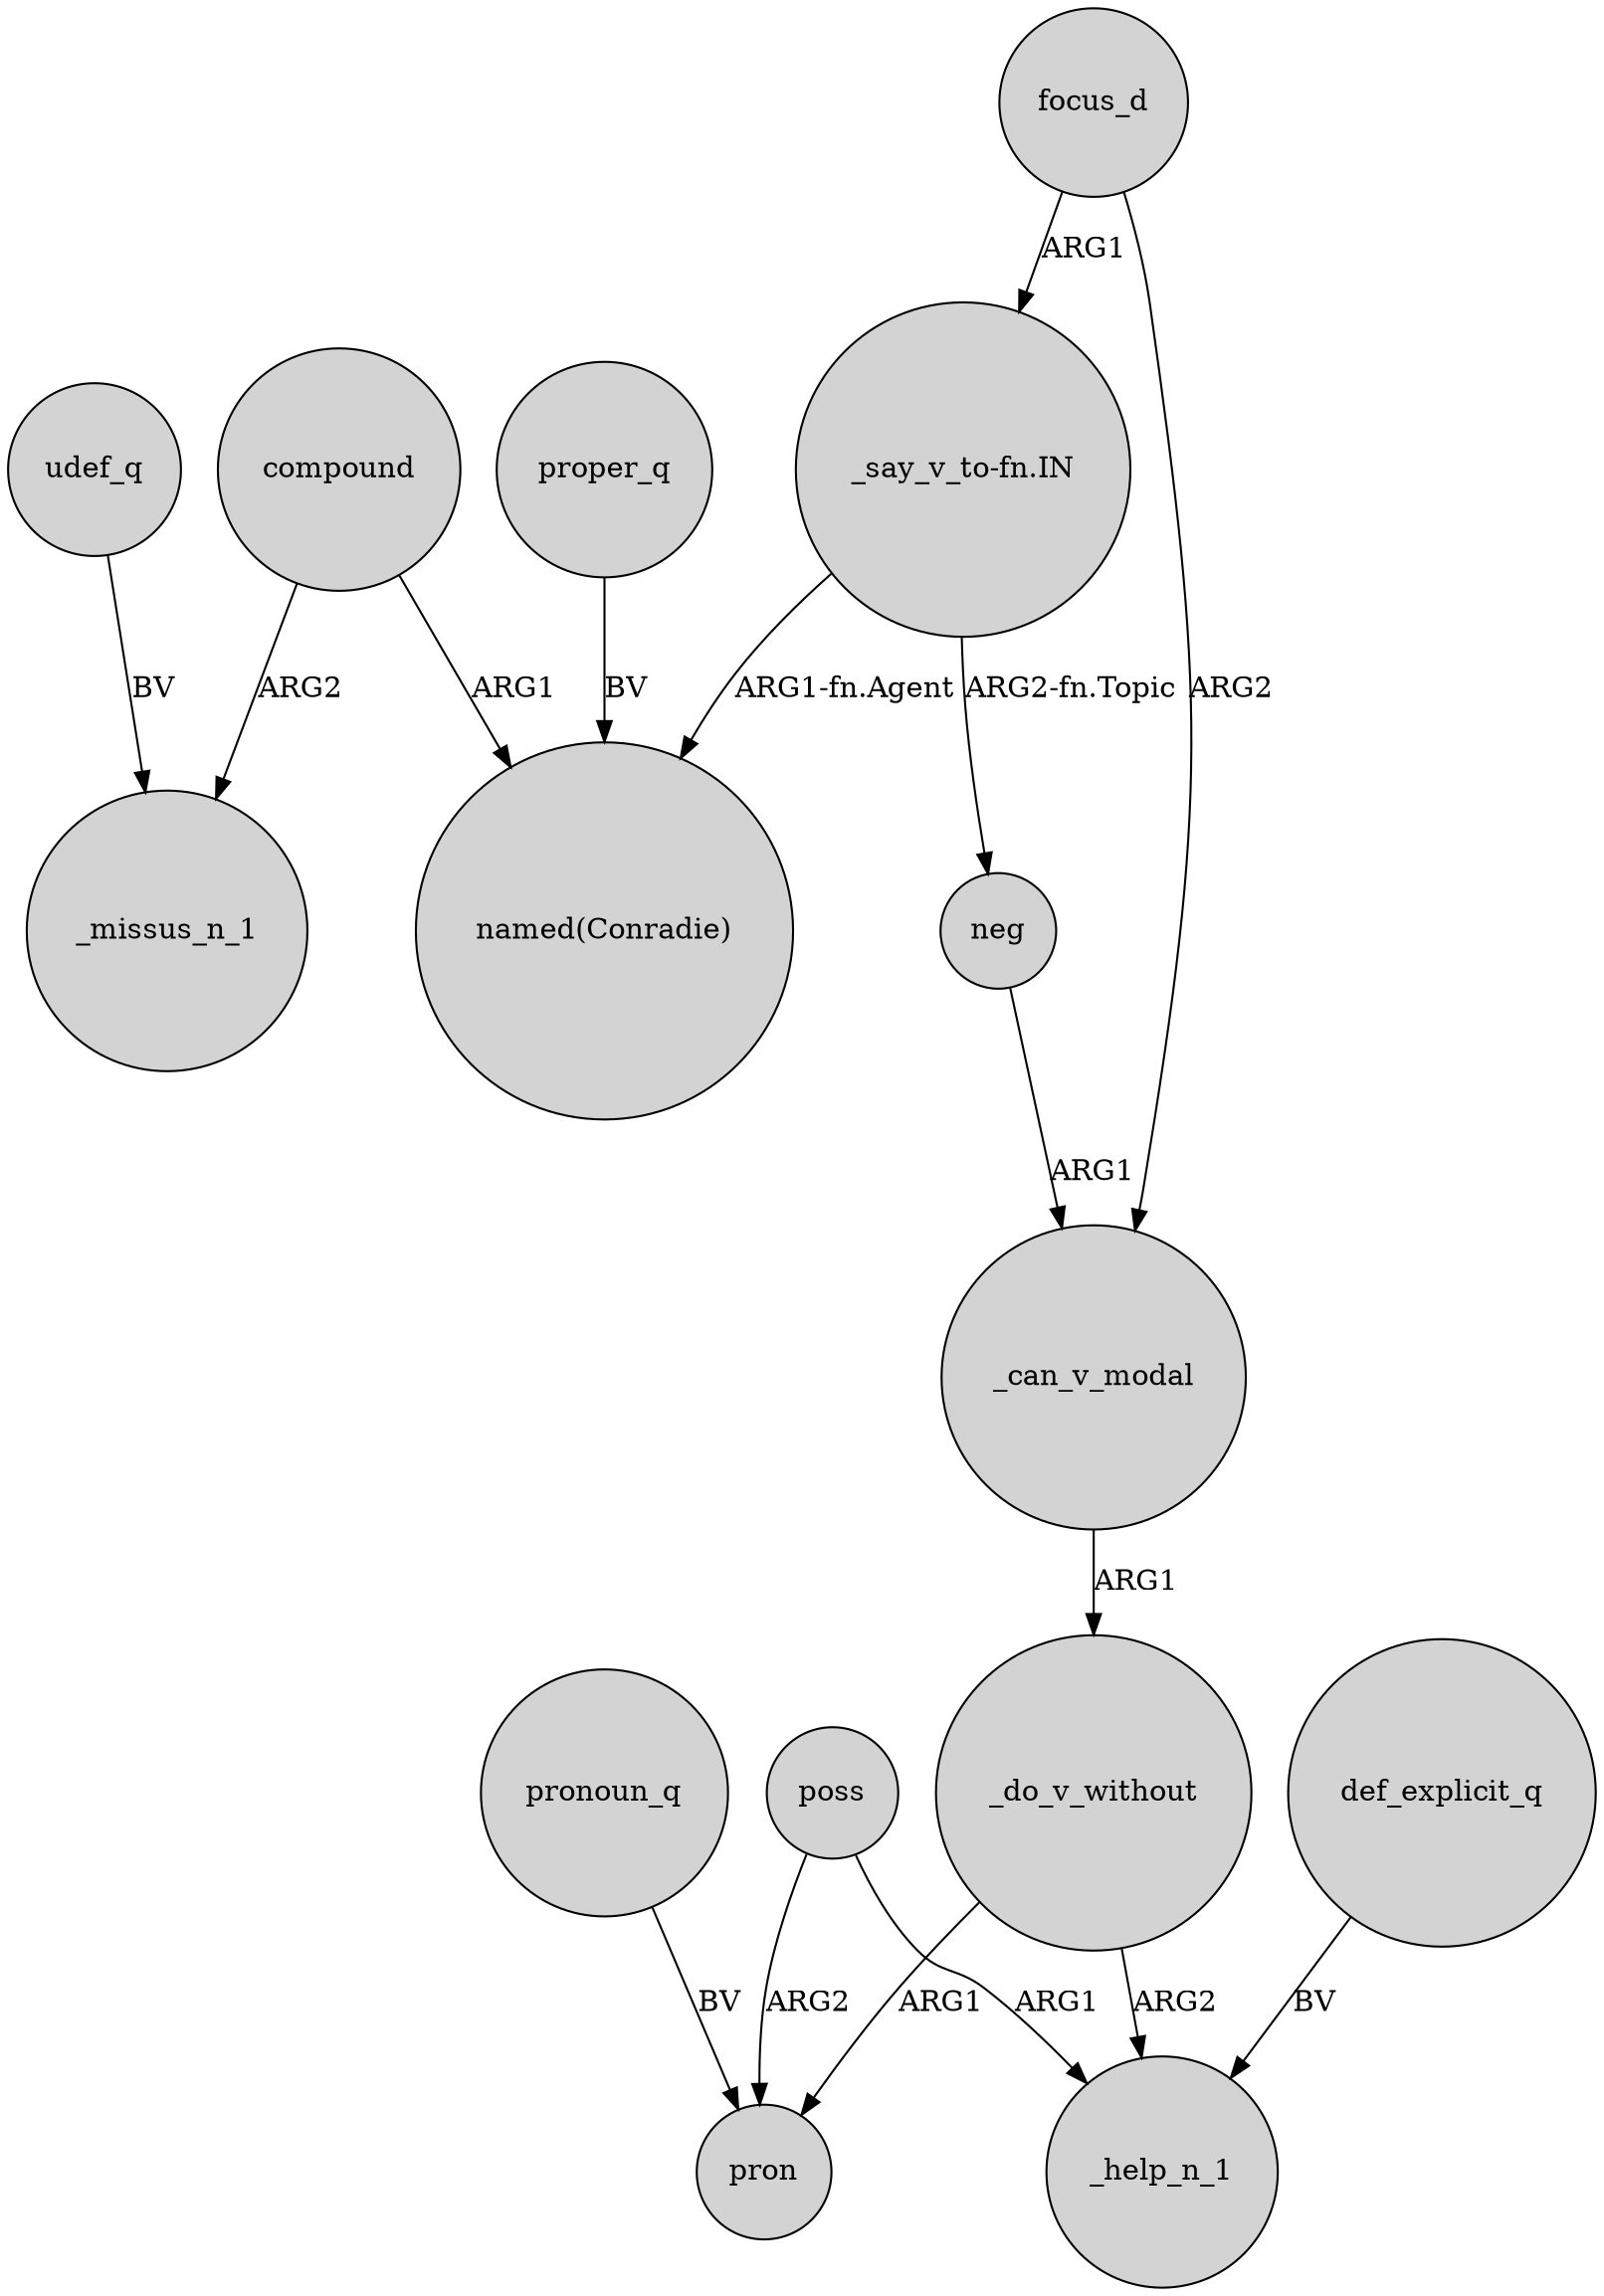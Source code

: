 digraph {
	node [shape=circle style=filled]
	compound -> _missus_n_1 [label=ARG2]
	"_say_v_to-fn.IN" -> neg [label="ARG2-fn.Topic"]
	_do_v_without -> _help_n_1 [label=ARG2]
	poss -> pron [label=ARG2]
	_can_v_modal -> _do_v_without [label=ARG1]
	proper_q -> "named(Conradie)" [label=BV]
	_do_v_without -> pron [label=ARG1]
	compound -> "named(Conradie)" [label=ARG1]
	udef_q -> _missus_n_1 [label=BV]
	"_say_v_to-fn.IN" -> "named(Conradie)" [label="ARG1-fn.Agent"]
	focus_d -> _can_v_modal [label=ARG2]
	neg -> _can_v_modal [label=ARG1]
	focus_d -> "_say_v_to-fn.IN" [label=ARG1]
	poss -> _help_n_1 [label=ARG1]
	def_explicit_q -> _help_n_1 [label=BV]
	pronoun_q -> pron [label=BV]
}
